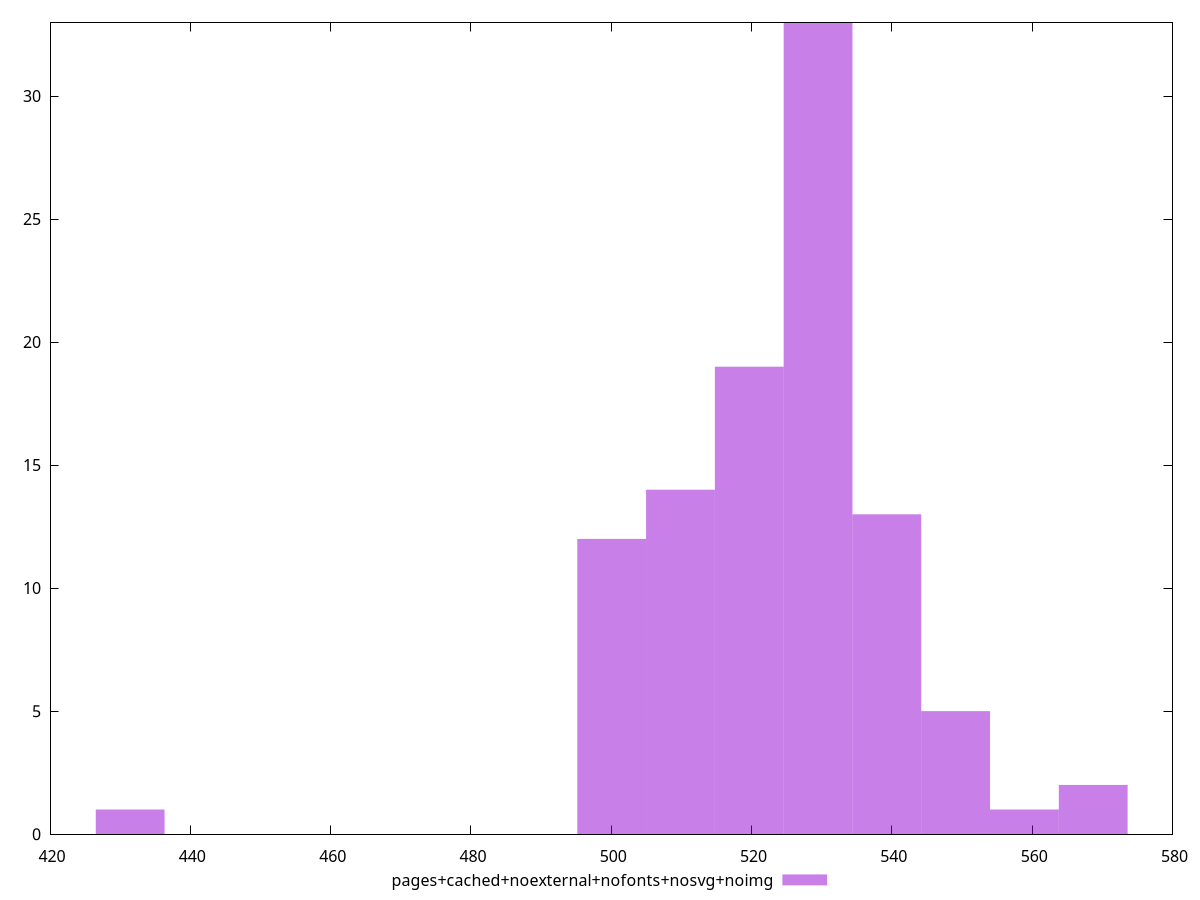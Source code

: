 $_pagesCachedNoexternalNofontsNosvgNoimg <<EOF
529.4779945935503 33
539.283142641579 13
519.6728465455216 19
509.8676984974929 14
549.0882906896077 5
500.06255044946414 12
568.6985867856652 2
431.4265141132632 1
558.8934387376364 1
EOF
set key outside below
set terminal pngcairo
set output "report_00005_2020-11-02T22-26-11.212Z/mainthread-work-breakdown/pages+cached+noexternal+nofonts+nosvg+noimg//raw_hist.png"
set yrange [0:33]
set boxwidth 9.805148048028709
set style fill transparent solid 0.5 noborder
plot $_pagesCachedNoexternalNofontsNosvgNoimg title "pages+cached+noexternal+nofonts+nosvg+noimg" with boxes ,